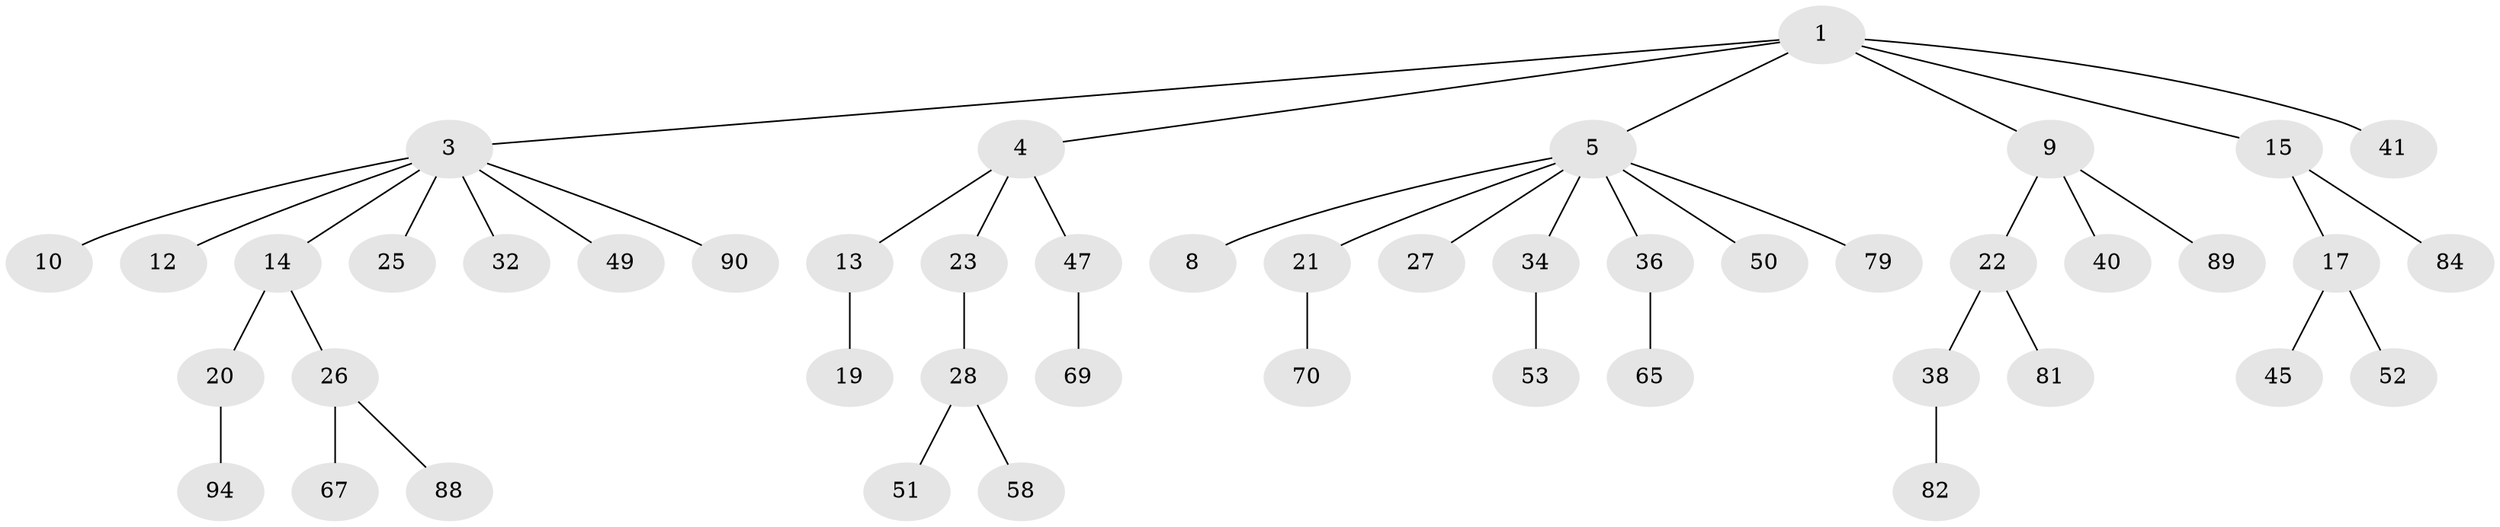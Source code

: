// original degree distribution, {3: 0.14736842105263157, 5: 0.06315789473684211, 6: 0.010526315789473684, 2: 0.25263157894736843, 4: 0.042105263157894736, 1: 0.4842105263157895}
// Generated by graph-tools (version 1.1) at 2025/15/03/09/25 04:15:33]
// undirected, 47 vertices, 46 edges
graph export_dot {
graph [start="1"]
  node [color=gray90,style=filled];
  1 [super="+2"];
  3 [super="+7+59+63+46+30"];
  4 [super="+29+35"];
  5 [super="+6+95+31+11"];
  8 [super="+66+16"];
  9 [super="+61+37"];
  10 [super="+62"];
  12 [super="+44+92"];
  13 [super="+83+18"];
  14 [super="+39"];
  15 [super="+55"];
  17 [super="+91+43+33"];
  19 [super="+77"];
  20;
  21;
  22;
  23 [super="+24"];
  25 [super="+85"];
  26;
  27;
  28 [super="+42"];
  32;
  34;
  36 [super="+54"];
  38 [super="+75"];
  40;
  41 [super="+68"];
  45 [super="+72+60"];
  47 [super="+48+56"];
  49 [super="+64"];
  50;
  51 [super="+78"];
  52;
  53;
  58 [super="+86"];
  65 [super="+74"];
  67;
  69;
  70;
  79;
  81;
  82;
  84;
  88;
  89;
  90;
  94;
  1 -- 5;
  1 -- 15;
  1 -- 3;
  1 -- 4;
  1 -- 9;
  1 -- 41;
  3 -- 25;
  3 -- 10;
  3 -- 12;
  3 -- 14;
  3 -- 90;
  3 -- 32;
  3 -- 49;
  4 -- 13;
  4 -- 23;
  4 -- 47;
  5 -- 21;
  5 -- 8;
  5 -- 27;
  5 -- 79;
  5 -- 50;
  5 -- 36;
  5 -- 34;
  9 -- 22;
  9 -- 89;
  9 -- 40;
  13 -- 19;
  14 -- 20;
  14 -- 26;
  15 -- 17;
  15 -- 84;
  17 -- 52;
  17 -- 45;
  20 -- 94;
  21 -- 70;
  22 -- 38;
  22 -- 81;
  23 -- 28;
  26 -- 67;
  26 -- 88;
  28 -- 51;
  28 -- 58;
  34 -- 53;
  36 -- 65;
  38 -- 82;
  47 -- 69;
}
